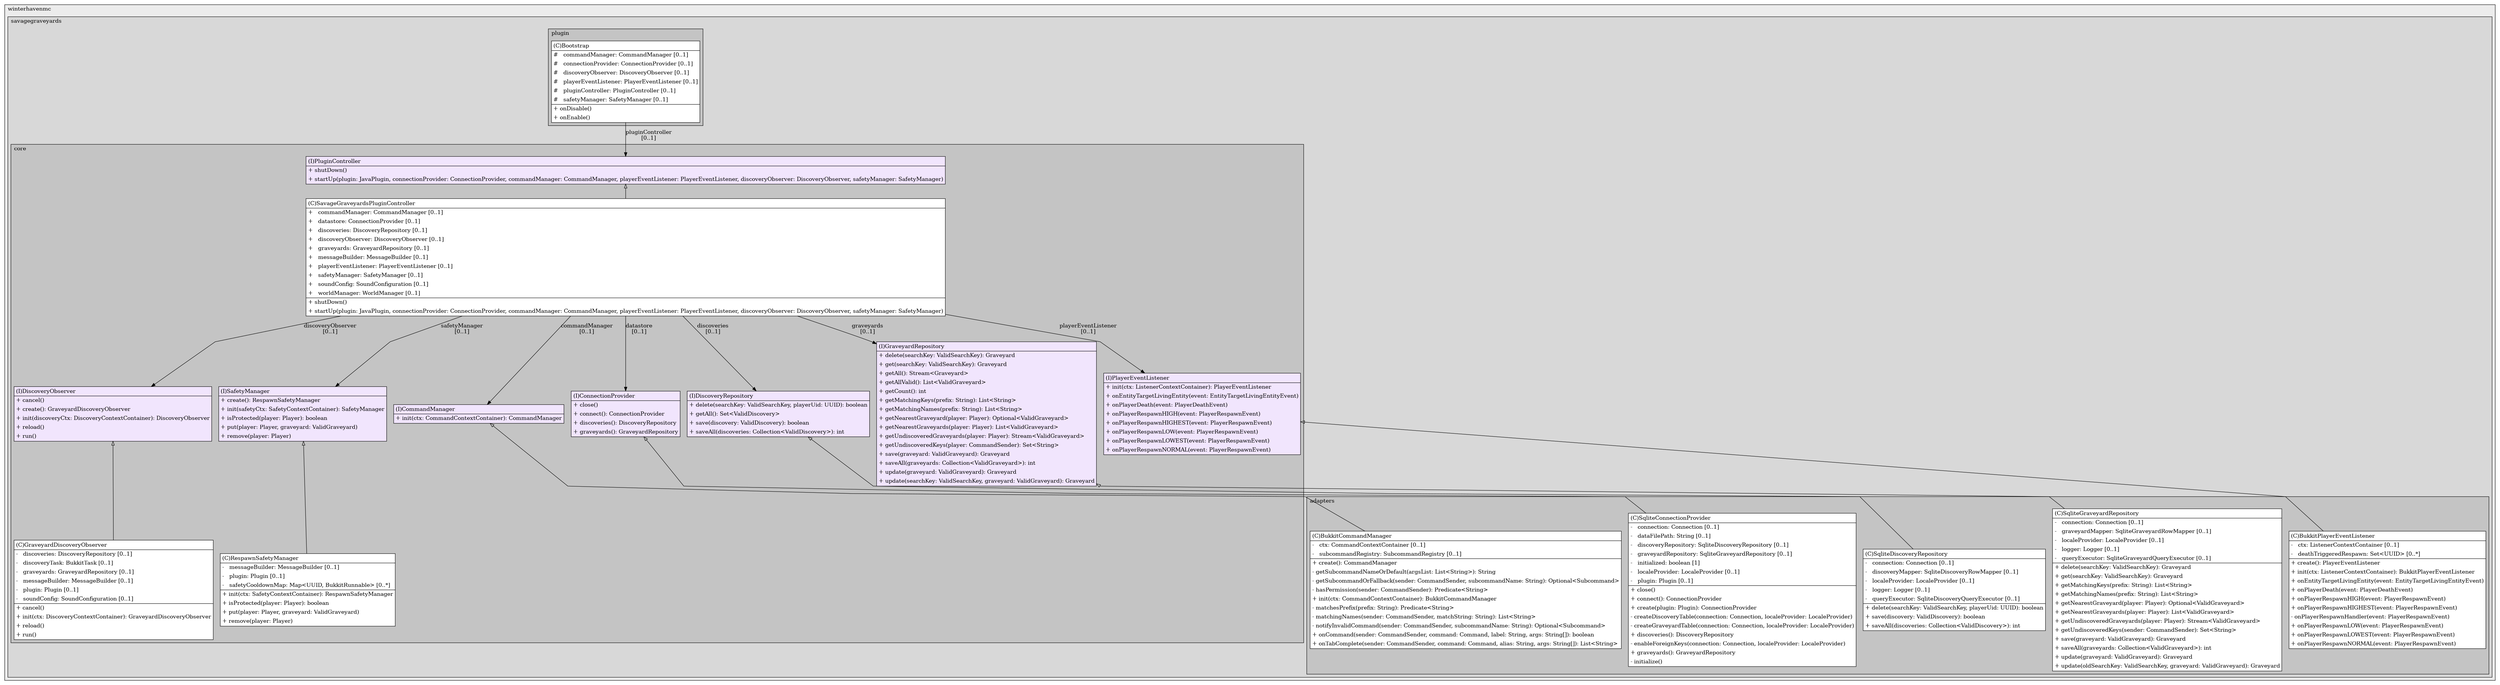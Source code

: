 @startuml

/' diagram meta data start
config=StructureConfiguration;
{
  "projectClassification": {
    "searchMode": "OpenProject", // OpenProject, AllProjects
    "includedProjects": "",
    "pathEndKeywords": "*.impl",
    "isClientPath": "",
    "isClientName": "",
    "isTestPath": "",
    "isTestName": "",
    "isMappingPath": "",
    "isMappingName": "",
    "isDataAccessPath": "",
    "isDataAccessName": "",
    "isDataStructurePath": "",
    "isDataStructureName": "",
    "isInterfaceStructuresPath": "",
    "isInterfaceStructuresName": "",
    "isEntryPointPath": "",
    "isEntryPointName": "",
    "treatFinalFieldsAsMandatory": false
  },
  "graphRestriction": {
    "classPackageExcludeFilter": "",
    "classPackageIncludeFilter": "",
    "classNameExcludeFilter": "",
    "classNameIncludeFilter": "",
    "methodNameExcludeFilter": "",
    "methodNameIncludeFilter": "",
    "removeByInheritance": "", // inheritance/annotation based filtering is done in a second step
    "removeByAnnotation": "",
    "removeByClassPackage": "", // cleanup the graph after inheritance/annotation based filtering is done
    "removeByClassName": "",
    "cutMappings": false,
    "cutEnum": true,
    "cutTests": true,
    "cutClient": true,
    "cutDataAccess": false,
    "cutInterfaceStructures": false,
    "cutDataStructures": false,
    "cutGetterAndSetter": true,
    "cutConstructors": true
  },
  "graphTraversal": {
    "forwardDepth": 4,
    "backwardDepth": 3,
    "classPackageExcludeFilter": "",
    "classPackageIncludeFilter": "",
    "classNameExcludeFilter": "SqliteQueries; *Schema*",
    "classNameIncludeFilter": "",
    "methodNameExcludeFilter": "",
    "methodNameIncludeFilter": "",
    "hideMappings": false,
    "hideDataStructures": false,
    "hidePrivateMethods": true,
    "hideInterfaceCalls": false, // indirection: implementation -> interface (is hidden) -> implementation
    "onlyShowApplicationEntryPoints": false, // root node is included
    "useMethodCallsForStructureDiagram": "ForwardOnly" // ForwardOnly, BothDirections, No
  },
  "details": {
    "aggregation": "GroupByClass", // ByClass, GroupByClass, None
    "showClassGenericTypes": true,
    "showMethods": true,
    "showMethodParameterNames": true,
    "showMethodParameterTypes": true,
    "showMethodReturnType": true,
    "showPackageLevels": 3,
    "showDetailedClassStructure": true
  },
  "rootClass": "com.winterhavenmc.savagegraveyards.core.SavageGraveyardsPluginController",
  "extensionCallbackMethod": "" // qualified.class.name#methodName - signature: public static String method(String)
}
diagram meta data end '/



digraph g {
    rankdir="TB"
    splines=polyline
    

'nodes 
subgraph cluster_1655488073 { 
   	label=winterhavenmc
	labeljust=l
	fillcolor="#ececec"
	style=filled
   
   subgraph cluster_718573502 { 
   	label=savagegraveyards
	labeljust=l
	fillcolor="#d8d8d8"
	style=filled
   
   subgraph cluster_1041593136 { 
   	label=adapters
	labeljust=l
	fillcolor="#c4c4c4"
	style=filled
   
   BukkitCommandManager578027687[
	label=<<TABLE BORDER="1" CELLBORDER="0" CELLPADDING="4" CELLSPACING="0">
<TR><TD ALIGN="LEFT" >(C)BukkitCommandManager</TD></TR>
<HR/>
<TR><TD ALIGN="LEFT" >-   ctx: CommandContextContainer [0..1]</TD></TR>
<TR><TD ALIGN="LEFT" >-   subcommandRegistry: SubcommandRegistry [0..1]</TD></TR>
<HR/>
<TR><TD ALIGN="LEFT" >+ create(): CommandManager</TD></TR>
<TR><TD ALIGN="LEFT" >- getSubcommandNameOrDefault(argsList: List&lt;String&gt;): String</TD></TR>
<TR><TD ALIGN="LEFT" >- getSubcommandOrFallback(sender: CommandSender, subcommandName: String): Optional&lt;Subcommand&gt;</TD></TR>
<TR><TD ALIGN="LEFT" >- hasPermission(sender: CommandSender): Predicate&lt;String&gt;</TD></TR>
<TR><TD ALIGN="LEFT" >+ init(ctx: CommandContextContainer): BukkitCommandManager</TD></TR>
<TR><TD ALIGN="LEFT" >- matchesPrefix(prefix: String): Predicate&lt;String&gt;</TD></TR>
<TR><TD ALIGN="LEFT" >- matchingNames(sender: CommandSender, matchString: String): List&lt;String&gt;</TD></TR>
<TR><TD ALIGN="LEFT" >- notifyInvalidCommand(sender: CommandSender, subcommandName: String): Optional&lt;Subcommand&gt;</TD></TR>
<TR><TD ALIGN="LEFT" >+ onCommand(sender: CommandSender, command: Command, label: String, args: String[]): boolean</TD></TR>
<TR><TD ALIGN="LEFT" >+ onTabComplete(sender: CommandSender, command: Command, alias: String, args: String[]): List&lt;String&gt;</TD></TR>
</TABLE>>
	style=filled
	margin=0
	shape=plaintext
	fillcolor="#FFFFFF"
];

BukkitPlayerEventListener395421368[
	label=<<TABLE BORDER="1" CELLBORDER="0" CELLPADDING="4" CELLSPACING="0">
<TR><TD ALIGN="LEFT" >(C)BukkitPlayerEventListener</TD></TR>
<HR/>
<TR><TD ALIGN="LEFT" >-   ctx: ListenerContextContainer [0..1]</TD></TR>
<TR><TD ALIGN="LEFT" >-   deathTriggeredRespawn: Set&lt;UUID&gt; [0..*]</TD></TR>
<HR/>
<TR><TD ALIGN="LEFT" >+ create(): PlayerEventListener</TD></TR>
<TR><TD ALIGN="LEFT" >+ init(ctx: ListenerContextContainer): BukkitPlayerEventListener</TD></TR>
<TR><TD ALIGN="LEFT" >+ onEntityTargetLivingEntity(event: EntityTargetLivingEntityEvent)</TD></TR>
<TR><TD ALIGN="LEFT" >+ onPlayerDeath(event: PlayerDeathEvent)</TD></TR>
<TR><TD ALIGN="LEFT" >+ onPlayerRespawnHIGH(event: PlayerRespawnEvent)</TD></TR>
<TR><TD ALIGN="LEFT" >+ onPlayerRespawnHIGHEST(event: PlayerRespawnEvent)</TD></TR>
<TR><TD ALIGN="LEFT" >- onPlayerRespawnHandler(event: PlayerRespawnEvent)</TD></TR>
<TR><TD ALIGN="LEFT" >+ onPlayerRespawnLOW(event: PlayerRespawnEvent)</TD></TR>
<TR><TD ALIGN="LEFT" >+ onPlayerRespawnLOWEST(event: PlayerRespawnEvent)</TD></TR>
<TR><TD ALIGN="LEFT" >+ onPlayerRespawnNORMAL(event: PlayerRespawnEvent)</TD></TR>
</TABLE>>
	style=filled
	margin=0
	shape=plaintext
	fillcolor="#FFFFFF"
];

SqliteConnectionProvider1287084334[
	label=<<TABLE BORDER="1" CELLBORDER="0" CELLPADDING="4" CELLSPACING="0">
<TR><TD ALIGN="LEFT" >(C)SqliteConnectionProvider</TD></TR>
<HR/>
<TR><TD ALIGN="LEFT" >-   connection: Connection [0..1]</TD></TR>
<TR><TD ALIGN="LEFT" >-   dataFilePath: String [0..1]</TD></TR>
<TR><TD ALIGN="LEFT" >-   discoveryRepository: SqliteDiscoveryRepository [0..1]</TD></TR>
<TR><TD ALIGN="LEFT" >-   graveyardRepository: SqliteGraveyardRepository [0..1]</TD></TR>
<TR><TD ALIGN="LEFT" >-   initialized: boolean [1]</TD></TR>
<TR><TD ALIGN="LEFT" >-   localeProvider: LocaleProvider [0..1]</TD></TR>
<TR><TD ALIGN="LEFT" >-   plugin: Plugin [0..1]</TD></TR>
<HR/>
<TR><TD ALIGN="LEFT" >+ close()</TD></TR>
<TR><TD ALIGN="LEFT" >+ connect(): ConnectionProvider</TD></TR>
<TR><TD ALIGN="LEFT" >+ create(plugin: Plugin): ConnectionProvider</TD></TR>
<TR><TD ALIGN="LEFT" >- createDiscoveryTable(connection: Connection, localeProvider: LocaleProvider)</TD></TR>
<TR><TD ALIGN="LEFT" >- createGraveyardTable(connection: Connection, localeProvider: LocaleProvider)</TD></TR>
<TR><TD ALIGN="LEFT" >+ discoveries(): DiscoveryRepository</TD></TR>
<TR><TD ALIGN="LEFT" >- enableForeignKeys(connection: Connection, localeProvider: LocaleProvider)</TD></TR>
<TR><TD ALIGN="LEFT" >+ graveyards(): GraveyardRepository</TD></TR>
<TR><TD ALIGN="LEFT" >- initialize()</TD></TR>
</TABLE>>
	style=filled
	margin=0
	shape=plaintext
	fillcolor="#FFFFFF"
];

SqliteDiscoveryRepository1287084334[
	label=<<TABLE BORDER="1" CELLBORDER="0" CELLPADDING="4" CELLSPACING="0">
<TR><TD ALIGN="LEFT" >(C)SqliteDiscoveryRepository</TD></TR>
<HR/>
<TR><TD ALIGN="LEFT" >-   connection: Connection [0..1]</TD></TR>
<TR><TD ALIGN="LEFT" >-   discoveryMapper: SqliteDiscoveryRowMapper [0..1]</TD></TR>
<TR><TD ALIGN="LEFT" >-   localeProvider: LocaleProvider [0..1]</TD></TR>
<TR><TD ALIGN="LEFT" >-   logger: Logger [0..1]</TD></TR>
<TR><TD ALIGN="LEFT" >-   queryExecutor: SqliteDiscoveryQueryExecutor [0..1]</TD></TR>
<HR/>
<TR><TD ALIGN="LEFT" >+ delete(searchKey: ValidSearchKey, playerUid: UUID): boolean</TD></TR>
<TR><TD ALIGN="LEFT" >+ save(discovery: ValidDiscovery): boolean</TD></TR>
<TR><TD ALIGN="LEFT" >+ saveAll(discoveries: Collection&lt;ValidDiscovery&gt;): int</TD></TR>
</TABLE>>
	style=filled
	margin=0
	shape=plaintext
	fillcolor="#FFFFFF"
];

SqliteGraveyardRepository1287084334[
	label=<<TABLE BORDER="1" CELLBORDER="0" CELLPADDING="4" CELLSPACING="0">
<TR><TD ALIGN="LEFT" >(C)SqliteGraveyardRepository</TD></TR>
<HR/>
<TR><TD ALIGN="LEFT" >-   connection: Connection [0..1]</TD></TR>
<TR><TD ALIGN="LEFT" >-   graveyardMapper: SqliteGraveyardRowMapper [0..1]</TD></TR>
<TR><TD ALIGN="LEFT" >-   localeProvider: LocaleProvider [0..1]</TD></TR>
<TR><TD ALIGN="LEFT" >-   logger: Logger [0..1]</TD></TR>
<TR><TD ALIGN="LEFT" >-   queryExecutor: SqliteGraveyardQueryExecutor [0..1]</TD></TR>
<HR/>
<TR><TD ALIGN="LEFT" >+ delete(searchKey: ValidSearchKey): Graveyard</TD></TR>
<TR><TD ALIGN="LEFT" >+ get(searchKey: ValidSearchKey): Graveyard</TD></TR>
<TR><TD ALIGN="LEFT" >+ getMatchingKeys(prefix: String): List&lt;String&gt;</TD></TR>
<TR><TD ALIGN="LEFT" >+ getMatchingNames(prefix: String): List&lt;String&gt;</TD></TR>
<TR><TD ALIGN="LEFT" >+ getNearestGraveyard(player: Player): Optional&lt;ValidGraveyard&gt;</TD></TR>
<TR><TD ALIGN="LEFT" >+ getNearestGraveyards(player: Player): List&lt;ValidGraveyard&gt;</TD></TR>
<TR><TD ALIGN="LEFT" >+ getUndiscoveredGraveyards(player: Player): Stream&lt;ValidGraveyard&gt;</TD></TR>
<TR><TD ALIGN="LEFT" >+ getUndiscoveredKeys(sender: CommandSender): Set&lt;String&gt;</TD></TR>
<TR><TD ALIGN="LEFT" >+ save(graveyard: ValidGraveyard): Graveyard</TD></TR>
<TR><TD ALIGN="LEFT" >+ saveAll(graveyards: Collection&lt;ValidGraveyard&gt;): int</TD></TR>
<TR><TD ALIGN="LEFT" >+ update(graveyard: ValidGraveyard): Graveyard</TD></TR>
<TR><TD ALIGN="LEFT" >+ update(oldSearchKey: ValidSearchKey, graveyard: ValidGraveyard): Graveyard</TD></TR>
</TABLE>>
	style=filled
	margin=0
	shape=plaintext
	fillcolor="#FFFFFF"
];
} 

subgraph cluster_1070682571 { 
   	label=core
	labeljust=l
	fillcolor="#c4c4c4"
	style=filled
   
   CommandManager1969417996[
	label=<<TABLE BORDER="1" CELLBORDER="0" CELLPADDING="4" CELLSPACING="0">
<TR><TD ALIGN="LEFT" >(I)CommandManager</TD></TR>
<HR/>
<TR><TD ALIGN="LEFT" >+ init(ctx: CommandContextContainer): CommandManager</TD></TR>
</TABLE>>
	style=filled
	margin=0
	shape=plaintext
	fillcolor="#F1E5FD"
];

ConnectionProvider231410315[
	label=<<TABLE BORDER="1" CELLBORDER="0" CELLPADDING="4" CELLSPACING="0">
<TR><TD ALIGN="LEFT" >(I)ConnectionProvider</TD></TR>
<HR/>
<TR><TD ALIGN="LEFT" >+ close()</TD></TR>
<TR><TD ALIGN="LEFT" >+ connect(): ConnectionProvider</TD></TR>
<TR><TD ALIGN="LEFT" >+ discoveries(): DiscoveryRepository</TD></TR>
<TR><TD ALIGN="LEFT" >+ graveyards(): GraveyardRepository</TD></TR>
</TABLE>>
	style=filled
	margin=0
	shape=plaintext
	fillcolor="#F1E5FD"
];

DiscoveryObserver776919744[
	label=<<TABLE BORDER="1" CELLBORDER="0" CELLPADDING="4" CELLSPACING="0">
<TR><TD ALIGN="LEFT" >(I)DiscoveryObserver</TD></TR>
<HR/>
<TR><TD ALIGN="LEFT" >+ cancel()</TD></TR>
<TR><TD ALIGN="LEFT" >+ create(): GraveyardDiscoveryObserver</TD></TR>
<TR><TD ALIGN="LEFT" >+ init(discoveryCtx: DiscoveryContextContainer): DiscoveryObserver</TD></TR>
<TR><TD ALIGN="LEFT" >+ reload()</TD></TR>
<TR><TD ALIGN="LEFT" >+ run()</TD></TR>
</TABLE>>
	style=filled
	margin=0
	shape=plaintext
	fillcolor="#F1E5FD"
];

DiscoveryRepository231410315[
	label=<<TABLE BORDER="1" CELLBORDER="0" CELLPADDING="4" CELLSPACING="0">
<TR><TD ALIGN="LEFT" >(I)DiscoveryRepository</TD></TR>
<HR/>
<TR><TD ALIGN="LEFT" >+ delete(searchKey: ValidSearchKey, playerUid: UUID): boolean</TD></TR>
<TR><TD ALIGN="LEFT" >+ getAll(): Set&lt;ValidDiscovery&gt;</TD></TR>
<TR><TD ALIGN="LEFT" >+ save(discovery: ValidDiscovery): boolean</TD></TR>
<TR><TD ALIGN="LEFT" >+ saveAll(discoveries: Collection&lt;ValidDiscovery&gt;): int</TD></TR>
</TABLE>>
	style=filled
	margin=0
	shape=plaintext
	fillcolor="#F1E5FD"
];

GraveyardDiscoveryObserver776919744[
	label=<<TABLE BORDER="1" CELLBORDER="0" CELLPADDING="4" CELLSPACING="0">
<TR><TD ALIGN="LEFT" >(C)GraveyardDiscoveryObserver</TD></TR>
<HR/>
<TR><TD ALIGN="LEFT" >-   discoveries: DiscoveryRepository [0..1]</TD></TR>
<TR><TD ALIGN="LEFT" >-   discoveryTask: BukkitTask [0..1]</TD></TR>
<TR><TD ALIGN="LEFT" >-   graveyards: GraveyardRepository [0..1]</TD></TR>
<TR><TD ALIGN="LEFT" >-   messageBuilder: MessageBuilder [0..1]</TD></TR>
<TR><TD ALIGN="LEFT" >-   plugin: Plugin [0..1]</TD></TR>
<TR><TD ALIGN="LEFT" >-   soundConfig: SoundConfiguration [0..1]</TD></TR>
<HR/>
<TR><TD ALIGN="LEFT" >+ cancel()</TD></TR>
<TR><TD ALIGN="LEFT" >+ init(ctx: DiscoveryContextContainer): GraveyardDiscoveryObserver</TD></TR>
<TR><TD ALIGN="LEFT" >+ reload()</TD></TR>
<TR><TD ALIGN="LEFT" >+ run()</TD></TR>
</TABLE>>
	style=filled
	margin=0
	shape=plaintext
	fillcolor="#FFFFFF"
];

GraveyardRepository231410315[
	label=<<TABLE BORDER="1" CELLBORDER="0" CELLPADDING="4" CELLSPACING="0">
<TR><TD ALIGN="LEFT" >(I)GraveyardRepository</TD></TR>
<HR/>
<TR><TD ALIGN="LEFT" >+ delete(searchKey: ValidSearchKey): Graveyard</TD></TR>
<TR><TD ALIGN="LEFT" >+ get(searchKey: ValidSearchKey): Graveyard</TD></TR>
<TR><TD ALIGN="LEFT" >+ getAll(): Stream&lt;Graveyard&gt;</TD></TR>
<TR><TD ALIGN="LEFT" >+ getAllValid(): List&lt;ValidGraveyard&gt;</TD></TR>
<TR><TD ALIGN="LEFT" >+ getCount(): int</TD></TR>
<TR><TD ALIGN="LEFT" >+ getMatchingKeys(prefix: String): List&lt;String&gt;</TD></TR>
<TR><TD ALIGN="LEFT" >+ getMatchingNames(prefix: String): List&lt;String&gt;</TD></TR>
<TR><TD ALIGN="LEFT" >+ getNearestGraveyard(player: Player): Optional&lt;ValidGraveyard&gt;</TD></TR>
<TR><TD ALIGN="LEFT" >+ getNearestGraveyards(player: Player): List&lt;ValidGraveyard&gt;</TD></TR>
<TR><TD ALIGN="LEFT" >+ getUndiscoveredGraveyards(player: Player): Stream&lt;ValidGraveyard&gt;</TD></TR>
<TR><TD ALIGN="LEFT" >+ getUndiscoveredKeys(player: CommandSender): Set&lt;String&gt;</TD></TR>
<TR><TD ALIGN="LEFT" >+ save(graveyard: ValidGraveyard): Graveyard</TD></TR>
<TR><TD ALIGN="LEFT" >+ saveAll(graveyards: Collection&lt;ValidGraveyard&gt;): int</TD></TR>
<TR><TD ALIGN="LEFT" >+ update(graveyard: ValidGraveyard): Graveyard</TD></TR>
<TR><TD ALIGN="LEFT" >+ update(searchKey: ValidSearchKey, graveyard: ValidGraveyard): Graveyard</TD></TR>
</TABLE>>
	style=filled
	margin=0
	shape=plaintext
	fillcolor="#F1E5FD"
];

PlayerEventListener642410157[
	label=<<TABLE BORDER="1" CELLBORDER="0" CELLPADDING="4" CELLSPACING="0">
<TR><TD ALIGN="LEFT" >(I)PlayerEventListener</TD></TR>
<HR/>
<TR><TD ALIGN="LEFT" >+ init(ctx: ListenerContextContainer): PlayerEventListener</TD></TR>
<TR><TD ALIGN="LEFT" >+ onEntityTargetLivingEntity(event: EntityTargetLivingEntityEvent)</TD></TR>
<TR><TD ALIGN="LEFT" >+ onPlayerDeath(event: PlayerDeathEvent)</TD></TR>
<TR><TD ALIGN="LEFT" >+ onPlayerRespawnHIGH(event: PlayerRespawnEvent)</TD></TR>
<TR><TD ALIGN="LEFT" >+ onPlayerRespawnHIGHEST(event: PlayerRespawnEvent)</TD></TR>
<TR><TD ALIGN="LEFT" >+ onPlayerRespawnLOW(event: PlayerRespawnEvent)</TD></TR>
<TR><TD ALIGN="LEFT" >+ onPlayerRespawnLOWEST(event: PlayerRespawnEvent)</TD></TR>
<TR><TD ALIGN="LEFT" >+ onPlayerRespawnNORMAL(event: PlayerRespawnEvent)</TD></TR>
</TABLE>>
	style=filled
	margin=0
	shape=plaintext
	fillcolor="#F1E5FD"
];

PluginController1876166622[
	label=<<TABLE BORDER="1" CELLBORDER="0" CELLPADDING="4" CELLSPACING="0">
<TR><TD ALIGN="LEFT" >(I)PluginController</TD></TR>
<HR/>
<TR><TD ALIGN="LEFT" >+ shutDown()</TD></TR>
<TR><TD ALIGN="LEFT" >+ startUp(plugin: JavaPlugin, connectionProvider: ConnectionProvider, commandManager: CommandManager, playerEventListener: PlayerEventListener, discoveryObserver: DiscoveryObserver, safetyManager: SafetyManager)</TD></TR>
</TABLE>>
	style=filled
	margin=0
	shape=plaintext
	fillcolor="#F1E5FD"
];

RespawnSafetyManager1159211330[
	label=<<TABLE BORDER="1" CELLBORDER="0" CELLPADDING="4" CELLSPACING="0">
<TR><TD ALIGN="LEFT" >(C)RespawnSafetyManager</TD></TR>
<HR/>
<TR><TD ALIGN="LEFT" >-   messageBuilder: MessageBuilder [0..1]</TD></TR>
<TR><TD ALIGN="LEFT" >-   plugin: Plugin [0..1]</TD></TR>
<TR><TD ALIGN="LEFT" >-   safetyCooldownMap: Map&lt;UUID, BukkitRunnable&gt; [0..*]</TD></TR>
<HR/>
<TR><TD ALIGN="LEFT" >+ init(ctx: SafetyContextContainer): RespawnSafetyManager</TD></TR>
<TR><TD ALIGN="LEFT" >+ isProtected(player: Player): boolean</TD></TR>
<TR><TD ALIGN="LEFT" >+ put(player: Player, graveyard: ValidGraveyard)</TD></TR>
<TR><TD ALIGN="LEFT" >+ remove(player: Player)</TD></TR>
</TABLE>>
	style=filled
	margin=0
	shape=plaintext
	fillcolor="#FFFFFF"
];

SafetyManager1159211330[
	label=<<TABLE BORDER="1" CELLBORDER="0" CELLPADDING="4" CELLSPACING="0">
<TR><TD ALIGN="LEFT" >(I)SafetyManager</TD></TR>
<HR/>
<TR><TD ALIGN="LEFT" >+ create(): RespawnSafetyManager</TD></TR>
<TR><TD ALIGN="LEFT" >+ init(safetyCtx: SafetyContextContainer): SafetyManager</TD></TR>
<TR><TD ALIGN="LEFT" >+ isProtected(player: Player): boolean</TD></TR>
<TR><TD ALIGN="LEFT" >+ put(player: Player, graveyard: ValidGraveyard)</TD></TR>
<TR><TD ALIGN="LEFT" >+ remove(player: Player)</TD></TR>
</TABLE>>
	style=filled
	margin=0
	shape=plaintext
	fillcolor="#F1E5FD"
];

SavageGraveyardsPluginController1876166622[
	label=<<TABLE BORDER="1" CELLBORDER="0" CELLPADDING="4" CELLSPACING="0">
<TR><TD ALIGN="LEFT" >(C)SavageGraveyardsPluginController</TD></TR>
<HR/>
<TR><TD ALIGN="LEFT" >+   commandManager: CommandManager [0..1]</TD></TR>
<TR><TD ALIGN="LEFT" >+   datastore: ConnectionProvider [0..1]</TD></TR>
<TR><TD ALIGN="LEFT" >+   discoveries: DiscoveryRepository [0..1]</TD></TR>
<TR><TD ALIGN="LEFT" >+   discoveryObserver: DiscoveryObserver [0..1]</TD></TR>
<TR><TD ALIGN="LEFT" >+   graveyards: GraveyardRepository [0..1]</TD></TR>
<TR><TD ALIGN="LEFT" >+   messageBuilder: MessageBuilder [0..1]</TD></TR>
<TR><TD ALIGN="LEFT" >+   playerEventListener: PlayerEventListener [0..1]</TD></TR>
<TR><TD ALIGN="LEFT" >+   safetyManager: SafetyManager [0..1]</TD></TR>
<TR><TD ALIGN="LEFT" >+   soundConfig: SoundConfiguration [0..1]</TD></TR>
<TR><TD ALIGN="LEFT" >+   worldManager: WorldManager [0..1]</TD></TR>
<HR/>
<TR><TD ALIGN="LEFT" >+ shutDown()</TD></TR>
<TR><TD ALIGN="LEFT" >+ startUp(plugin: JavaPlugin, connectionProvider: ConnectionProvider, commandManager: CommandManager, playerEventListener: PlayerEventListener, discoveryObserver: DiscoveryObserver, safetyManager: SafetyManager)</TD></TR>
</TABLE>>
	style=filled
	margin=0
	shape=plaintext
	fillcolor="#FFFFFF"
];
} 

subgraph cluster_1496697249 { 
   	label=plugin
	labeljust=l
	fillcolor="#c4c4c4"
	style=filled
   
   Bootstrap520637518[
	label=<<TABLE BORDER="1" CELLBORDER="0" CELLPADDING="4" CELLSPACING="0">
<TR><TD ALIGN="LEFT" >(C)Bootstrap</TD></TR>
<HR/>
<TR><TD ALIGN="LEFT" >#   commandManager: CommandManager [0..1]</TD></TR>
<TR><TD ALIGN="LEFT" >#   connectionProvider: ConnectionProvider [0..1]</TD></TR>
<TR><TD ALIGN="LEFT" >#   discoveryObserver: DiscoveryObserver [0..1]</TD></TR>
<TR><TD ALIGN="LEFT" >#   playerEventListener: PlayerEventListener [0..1]</TD></TR>
<TR><TD ALIGN="LEFT" >#   pluginController: PluginController [0..1]</TD></TR>
<TR><TD ALIGN="LEFT" >#   safetyManager: SafetyManager [0..1]</TD></TR>
<HR/>
<TR><TD ALIGN="LEFT" >+ onDisable()</TD></TR>
<TR><TD ALIGN="LEFT" >+ onEnable()</TD></TR>
</TABLE>>
	style=filled
	margin=0
	shape=plaintext
	fillcolor="#FFFFFF"
];
} 
} 
} 

'edges    
Bootstrap520637518 -> PluginController1876166622[label="pluginController
[0..1]"];
CommandManager1969417996 -> BukkitCommandManager578027687[arrowhead=none, arrowtail=empty, dir=both];
ConnectionProvider231410315 -> SqliteConnectionProvider1287084334[arrowhead=none, arrowtail=empty, dir=both];
DiscoveryObserver776919744 -> GraveyardDiscoveryObserver776919744[arrowhead=none, arrowtail=empty, dir=both];
DiscoveryRepository231410315 -> SqliteDiscoveryRepository1287084334[arrowhead=none, arrowtail=empty, dir=both];
GraveyardRepository231410315 -> SqliteGraveyardRepository1287084334[arrowhead=none, arrowtail=empty, dir=both];
PlayerEventListener642410157 -> BukkitPlayerEventListener395421368[arrowhead=none, arrowtail=empty, dir=both];
PluginController1876166622 -> SavageGraveyardsPluginController1876166622[arrowhead=none, arrowtail=empty, dir=both];
SafetyManager1159211330 -> RespawnSafetyManager1159211330[arrowhead=none, arrowtail=empty, dir=both];
SavageGraveyardsPluginController1876166622 -> CommandManager1969417996[label="commandManager
[0..1]"];
SavageGraveyardsPluginController1876166622 -> ConnectionProvider231410315[label="datastore
[0..1]"];
SavageGraveyardsPluginController1876166622 -> DiscoveryObserver776919744[label="discoveryObserver
[0..1]"];
SavageGraveyardsPluginController1876166622 -> DiscoveryRepository231410315[label="discoveries
[0..1]"];
SavageGraveyardsPluginController1876166622 -> GraveyardRepository231410315[label="graveyards
[0..1]"];
SavageGraveyardsPluginController1876166622 -> PlayerEventListener642410157[label="playerEventListener
[0..1]"];
SavageGraveyardsPluginController1876166622 -> SafetyManager1159211330[label="safetyManager
[0..1]"];
    
}
@enduml
